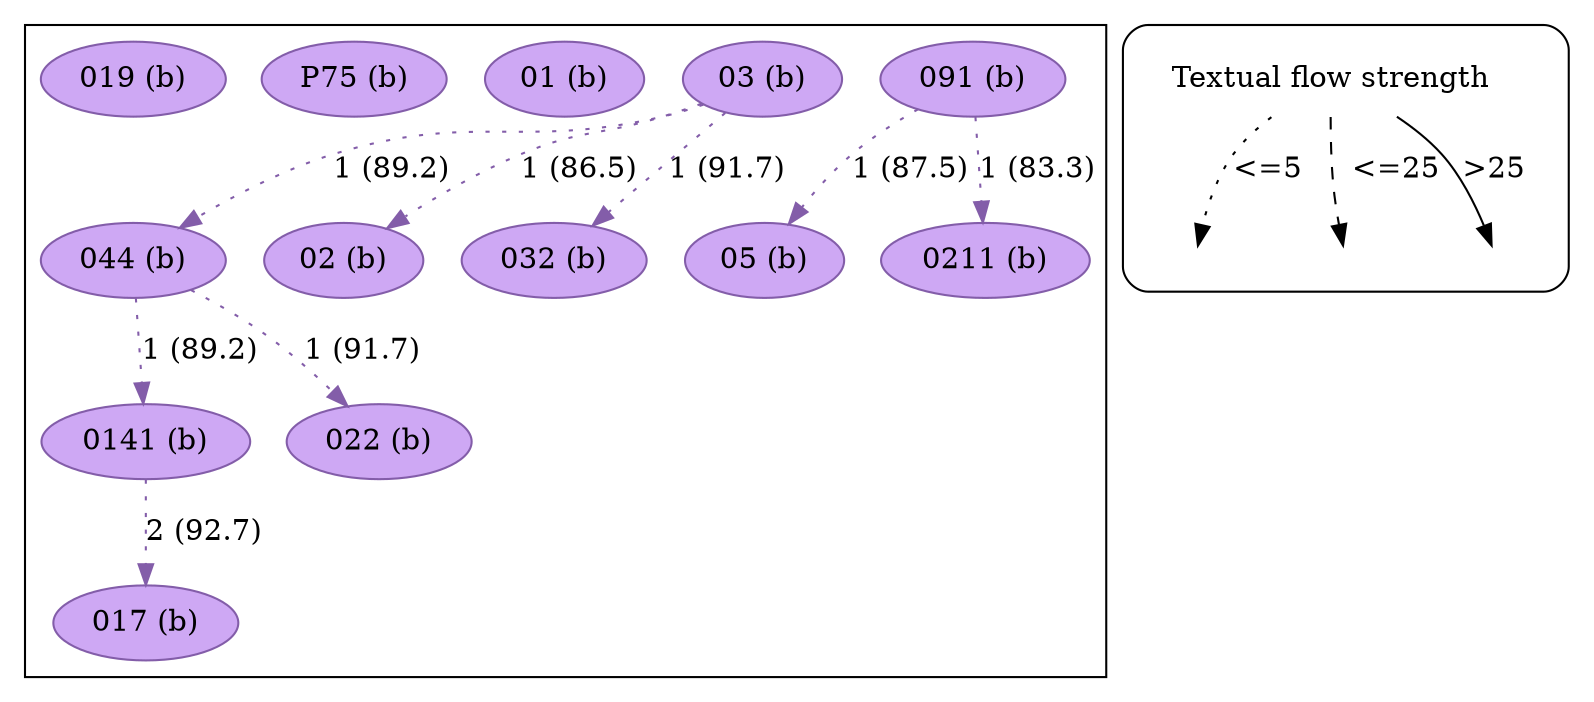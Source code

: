 strict digraph  {
	node [label="\N"];
	subgraph cluster_reading {
		044		 [color="#835da9",
			fillcolor="#CEA8F4",
			label="044 (b)",
			style=filled];
		0141		 [color="#835da9",
			fillcolor="#CEA8F4",
			label="0141 (b)",
			style=filled];
		044 -> 0141		 [color="#835da9",
			label="1 (89.2)",
			style=dotted];
		022		 [color="#835da9",
			fillcolor="#CEA8F4",
			label="022 (b)",
			style=filled];
		044 -> 022		 [color="#835da9",
			label="1 (91.7)",
			style=dotted];
		017		 [color="#835da9",
			fillcolor="#CEA8F4",
			label="017 (b)",
			style=filled];
		0141 -> 017		 [color="#835da9",
			label="2 (92.7)",
			style=dotted];
		091		 [color="#835da9",
			fillcolor="#CEA8F4",
			label="091 (b)",
			style=filled];
		05		 [color="#835da9",
			fillcolor="#CEA8F4",
			label="05 (b)",
			style=filled];
		091 -> 05		 [color="#835da9",
			label="1 (87.5)",
			style=dotted];
		0211		 [color="#835da9",
			fillcolor="#CEA8F4",
			label="0211 (b)",
			style=filled];
		091 -> 0211		 [color="#835da9",
			label="1 (83.3)",
			style=dotted];
		03		 [color="#835da9",
			fillcolor="#CEA8F4",
			label="03 (b)",
			style=filled];
		03 -> 044		 [color="#835da9",
			label="1 (89.2)",
			style=dotted];
		02		 [color="#835da9",
			fillcolor="#CEA8F4",
			label="02 (b)",
			style=filled];
		03 -> 02		 [color="#835da9",
			label="1 (86.5)",
			style=dotted];
		032		 [color="#835da9",
			fillcolor="#CEA8F4",
			label="032 (b)",
			style=filled];
		03 -> 032		 [color="#835da9",
			label="1 (91.7)",
			style=dotted];
		01		 [color="#835da9",
			fillcolor="#CEA8F4",
			label="01 (b)",
			style=filled];
		P75		 [color="#835da9",
			fillcolor="#CEA8F4",
			label="P75 (b)",
			style=filled];
		019		 [color="#835da9",
			fillcolor="#CEA8F4",
			label="019 (b)",
			style=filled];
	}
	subgraph cluster_legend {
		graph [style=rounded];
		leg_s		 [label="Textual flow strength",
			shape=plaintext];
		leg_e1		 [fixedsize=True,
			height=0.2,
			label="",
			style=invis];
		leg_s -> leg_e1		 [label="<=5  ",
			style=dotted];
		leg_e2		 [fixedsize=True,
			height=0.2,
			label="",
			style=invis];
		leg_s -> leg_e2		 [label="  <=25",
			style=dashed];
		leg_e3		 [fixedsize=True,
			height=0.2,
			label="",
			style=invis];
		leg_s -> leg_e3		 [label=">25",
			style=solid];
	}
}
